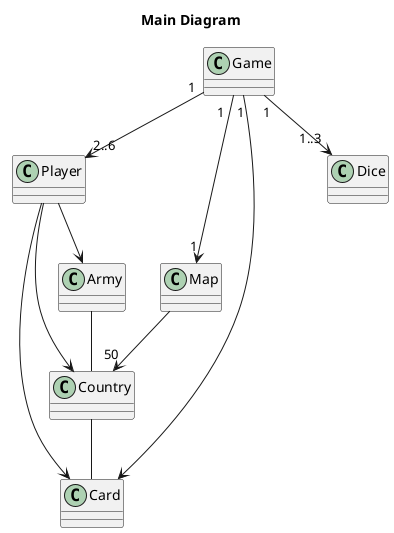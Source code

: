 @startuml

title "Main Diagram"
class Game{


}
class Player{

}

class Map{

}

class Country{


}

class Card{

}

class Dice{

}
class Army{
}


Game "1"--> "2..6" Player
Game "1"--> Card
Game "1"--> "    1..3" Dice
Game "1  "--> "1" Map
Player --> Army
Army -- Country
Map --> "50" Country

Player --> Card
Player --> Country
Country -- Card
@enduml

